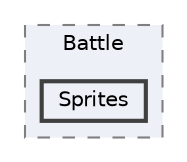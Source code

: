 digraph "C:/Users/むずでょ/Documents/Unity Projects/RMU-1-00-00-Research/Assets/RPGMaker/Codebase/Runtime/Battle/Sprites"
{
 // LATEX_PDF_SIZE
  bgcolor="transparent";
  edge [fontname=Helvetica,fontsize=10,labelfontname=Helvetica,labelfontsize=10];
  node [fontname=Helvetica,fontsize=10,shape=box,height=0.2,width=0.4];
  compound=true
  subgraph clusterdir_190d260d2888529f12d44ec0d567bb1d {
    graph [ bgcolor="#edf0f7", pencolor="grey50", label="Battle", fontname=Helvetica,fontsize=10 style="filled,dashed", URL="dir_190d260d2888529f12d44ec0d567bb1d.html",tooltip=""]
  dir_43f42a343c2d2762d6b91ee584509033 [label="Sprites", fillcolor="#edf0f7", color="grey25", style="filled,bold", URL="dir_43f42a343c2d2762d6b91ee584509033.html",tooltip=""];
  }
}
